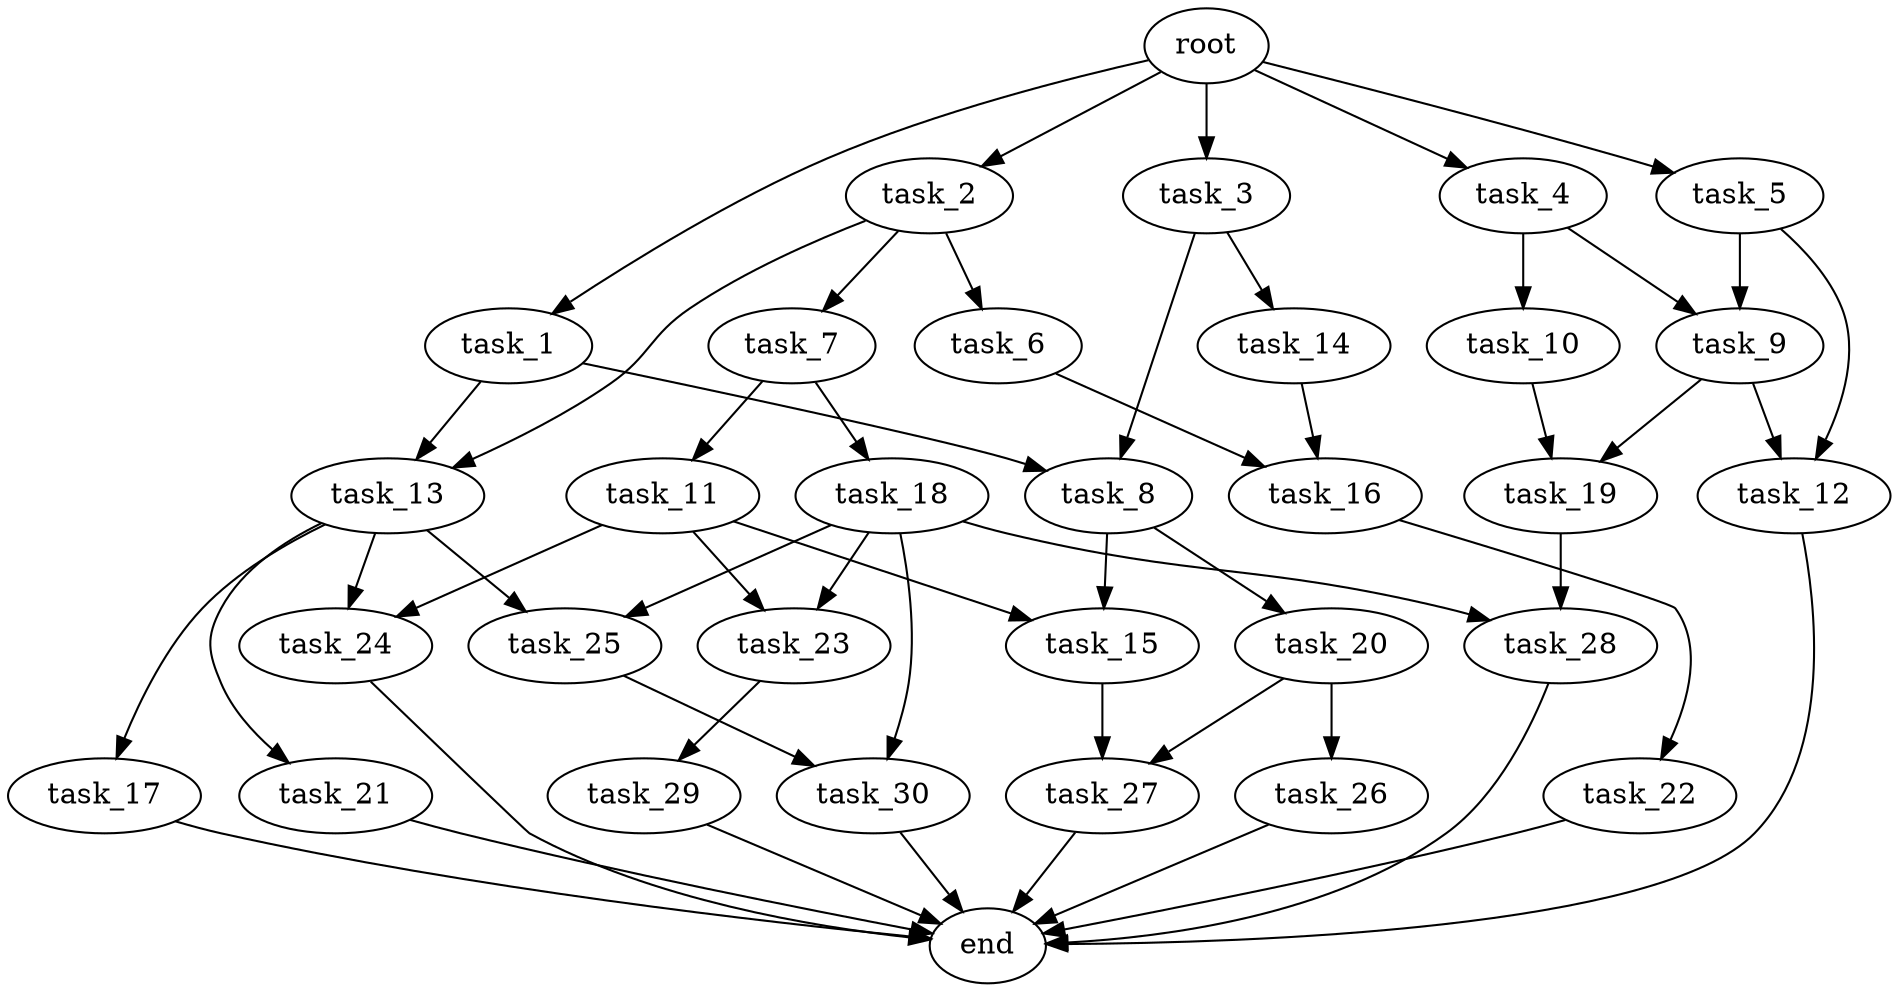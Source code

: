 digraph G {
  root [size="0.000000e+00"];
  task_1 [size="3.843876e+10"];
  task_2 [size="9.844497e+10"];
  task_3 [size="6.140042e+10"];
  task_4 [size="5.210534e+10"];
  task_5 [size="7.116347e+10"];
  task_6 [size="5.975128e+10"];
  task_7 [size="9.457213e+10"];
  task_8 [size="8.202467e+10"];
  task_9 [size="6.403273e+10"];
  task_10 [size="4.390282e+10"];
  task_11 [size="2.017871e+10"];
  task_12 [size="6.569185e+10"];
  task_13 [size="8.039295e+10"];
  task_14 [size="2.860779e+10"];
  task_15 [size="3.370599e+09"];
  task_16 [size="5.995550e+10"];
  task_17 [size="5.158621e+10"];
  task_18 [size="2.317478e+10"];
  task_19 [size="1.695659e+10"];
  task_20 [size="3.615753e+09"];
  task_21 [size="2.393327e+10"];
  task_22 [size="3.872431e+07"];
  task_23 [size="1.575290e+10"];
  task_24 [size="9.968175e+10"];
  task_25 [size="7.796949e+10"];
  task_26 [size="3.531924e+10"];
  task_27 [size="3.952036e+10"];
  task_28 [size="5.861216e+10"];
  task_29 [size="5.177909e+10"];
  task_30 [size="7.369518e+10"];
  end [size="0.000000e+00"];

  root -> task_1 [size="1.000000e-12"];
  root -> task_2 [size="1.000000e-12"];
  root -> task_3 [size="1.000000e-12"];
  root -> task_4 [size="1.000000e-12"];
  root -> task_5 [size="1.000000e-12"];
  task_1 -> task_8 [size="4.101234e+08"];
  task_1 -> task_13 [size="4.019648e+08"];
  task_2 -> task_6 [size="5.975128e+08"];
  task_2 -> task_7 [size="9.457213e+08"];
  task_2 -> task_13 [size="4.019648e+08"];
  task_3 -> task_8 [size="4.101234e+08"];
  task_3 -> task_14 [size="2.860779e+08"];
  task_4 -> task_9 [size="3.201636e+08"];
  task_4 -> task_10 [size="4.390282e+08"];
  task_5 -> task_9 [size="3.201636e+08"];
  task_5 -> task_12 [size="3.284593e+08"];
  task_6 -> task_16 [size="2.997775e+08"];
  task_7 -> task_11 [size="2.017871e+08"];
  task_7 -> task_18 [size="2.317478e+08"];
  task_8 -> task_15 [size="1.685300e+07"];
  task_8 -> task_20 [size="3.615753e+07"];
  task_9 -> task_12 [size="3.284593e+08"];
  task_9 -> task_19 [size="8.478297e+07"];
  task_10 -> task_19 [size="8.478297e+07"];
  task_11 -> task_15 [size="1.685300e+07"];
  task_11 -> task_23 [size="7.876451e+07"];
  task_11 -> task_24 [size="4.984087e+08"];
  task_12 -> end [size="1.000000e-12"];
  task_13 -> task_17 [size="5.158621e+08"];
  task_13 -> task_21 [size="2.393327e+08"];
  task_13 -> task_24 [size="4.984087e+08"];
  task_13 -> task_25 [size="3.898475e+08"];
  task_14 -> task_16 [size="2.997775e+08"];
  task_15 -> task_27 [size="1.976018e+08"];
  task_16 -> task_22 [size="3.872431e+05"];
  task_17 -> end [size="1.000000e-12"];
  task_18 -> task_23 [size="7.876451e+07"];
  task_18 -> task_25 [size="3.898475e+08"];
  task_18 -> task_28 [size="2.930608e+08"];
  task_18 -> task_30 [size="3.684759e+08"];
  task_19 -> task_28 [size="2.930608e+08"];
  task_20 -> task_26 [size="3.531924e+08"];
  task_20 -> task_27 [size="1.976018e+08"];
  task_21 -> end [size="1.000000e-12"];
  task_22 -> end [size="1.000000e-12"];
  task_23 -> task_29 [size="5.177909e+08"];
  task_24 -> end [size="1.000000e-12"];
  task_25 -> task_30 [size="3.684759e+08"];
  task_26 -> end [size="1.000000e-12"];
  task_27 -> end [size="1.000000e-12"];
  task_28 -> end [size="1.000000e-12"];
  task_29 -> end [size="1.000000e-12"];
  task_30 -> end [size="1.000000e-12"];
}
